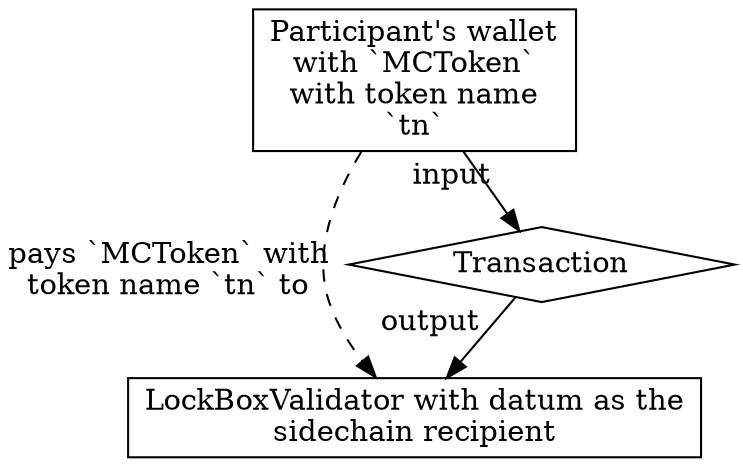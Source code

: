 strict digraph {
  node [shape=record]
  // graph [nodesep="1", ranksep="1"]

  UserWallet [ label = "Participant's wallet\nwith `MCToken`\nwith token name\n`tn`"];
  LockBoxValidator [ label = "LockBoxValidator with datum as the\nsidechain recipient"];
  Transaction [ shape=diamond ];
  LockBoxValidator [ label = "LockBoxValidator with datum as the\nsidechain recipient"];

  UserWallet -> Transaction [ xlabel = "input" ];
  Transaction -> LockBoxValidator [ xlabel = "output"];
  UserWallet -> LockBoxValidator [ xlabel = "pays `MCToken` with\ntoken name `tn` to", style=dashed ];
}
